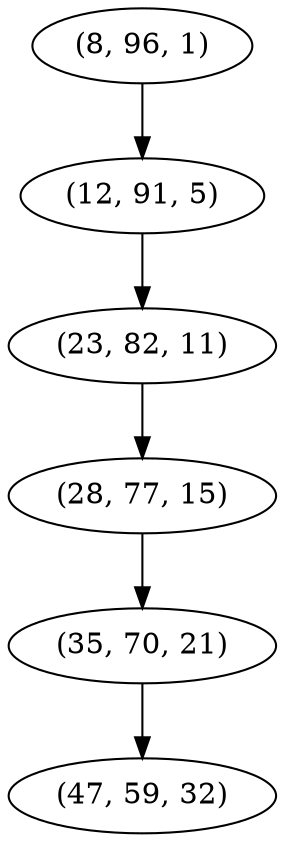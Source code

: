 digraph tree {
    "(8, 96, 1)";
    "(12, 91, 5)";
    "(23, 82, 11)";
    "(28, 77, 15)";
    "(35, 70, 21)";
    "(47, 59, 32)";
    "(8, 96, 1)" -> "(12, 91, 5)";
    "(12, 91, 5)" -> "(23, 82, 11)";
    "(23, 82, 11)" -> "(28, 77, 15)";
    "(28, 77, 15)" -> "(35, 70, 21)";
    "(35, 70, 21)" -> "(47, 59, 32)";
}
